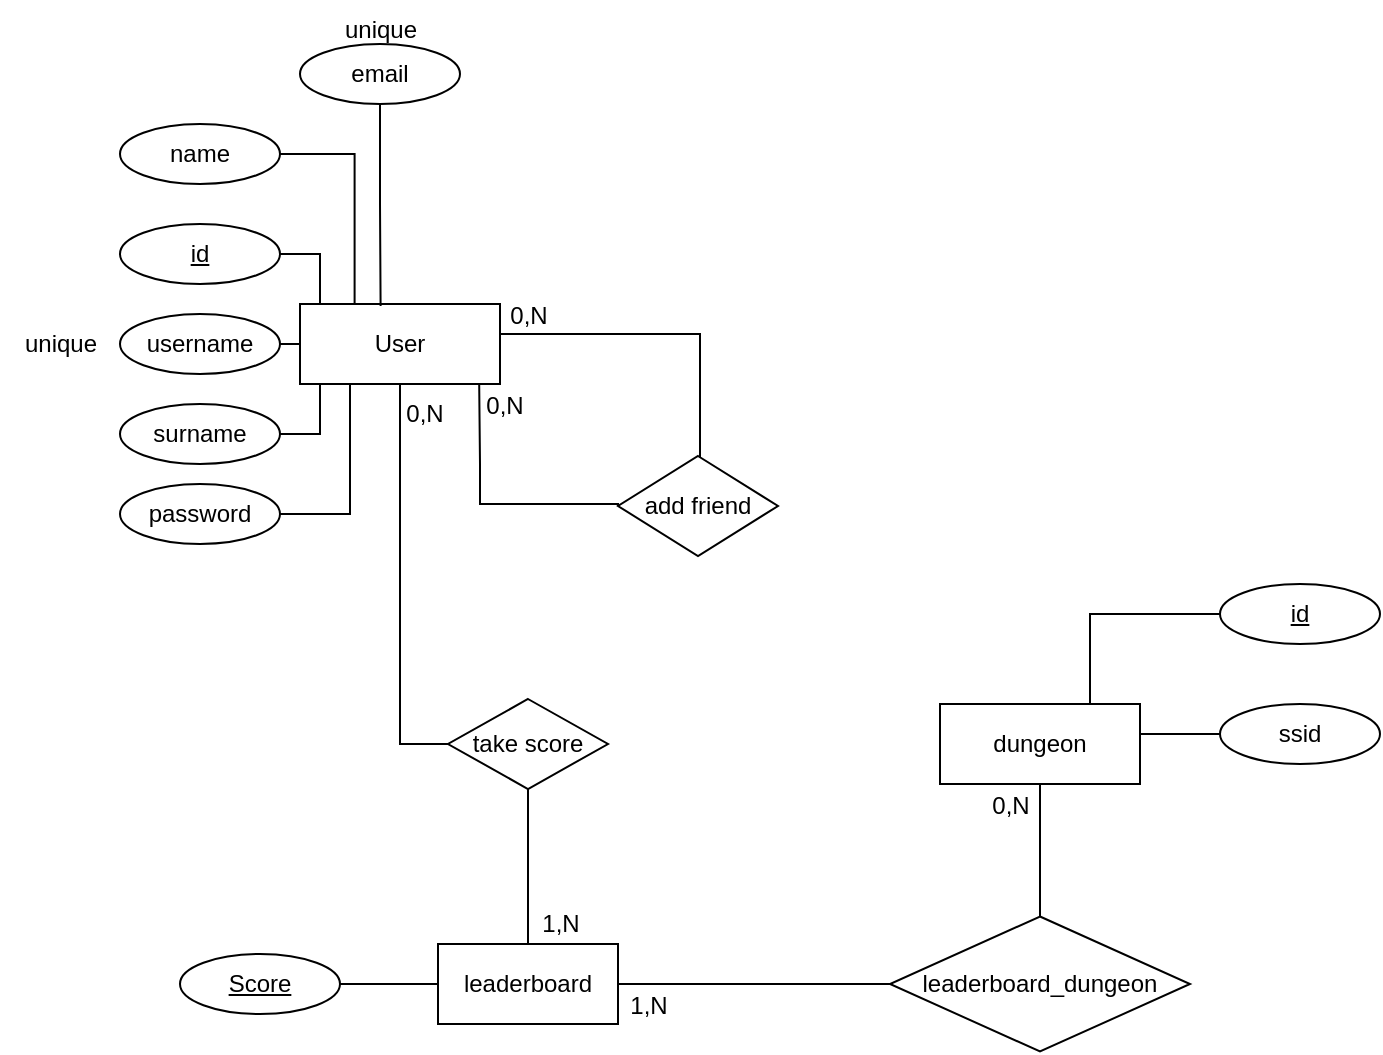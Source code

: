 <mxfile version="26.0.6">
  <diagram id="R2lEEEUBdFMjLlhIrx00" name="Page-1">
    <mxGraphModel dx="1674" dy="916" grid="1" gridSize="10" guides="1" tooltips="1" connect="1" arrows="1" fold="1" page="1" pageScale="1" pageWidth="850" pageHeight="1100" background="none" math="0" shadow="0" extFonts="Permanent Marker^https://fonts.googleapis.com/css?family=Permanent+Marker">
      <root>
        <mxCell id="0" />
        <mxCell id="1" parent="0" />
        <mxCell id="zRT3j66zrKLXkPg_bXtF-7" style="edgeStyle=orthogonalEdgeStyle;rounded=0;orthogonalLoop=1;jettySize=auto;html=1;endArrow=none;endFill=0;entryX=0;entryY=0.5;entryDx=0;entryDy=0;" parent="1" source="YGZLaBeO1jee29N05eSP-2" target="zRT3j66zrKLXkPg_bXtF-8" edge="1">
          <mxGeometry relative="1" as="geometry">
            <mxPoint x="210" y="410" as="targetPoint" />
          </mxGeometry>
        </mxCell>
        <mxCell id="YGZLaBeO1jee29N05eSP-2" value="User" style="whiteSpace=wrap;html=1;align=center;" parent="1" vertex="1">
          <mxGeometry x="160" y="170" width="100" height="40" as="geometry" />
        </mxCell>
        <mxCell id="YGZLaBeO1jee29N05eSP-3" value="name" style="ellipse;whiteSpace=wrap;html=1;align=center;" parent="1" vertex="1">
          <mxGeometry x="70" y="80" width="80" height="30" as="geometry" />
        </mxCell>
        <mxCell id="YGZLaBeO1jee29N05eSP-4" style="edgeStyle=orthogonalEdgeStyle;rounded=0;orthogonalLoop=1;jettySize=auto;html=1;entryX=0;entryY=0.5;entryDx=0;entryDy=0;endArrow=none;endFill=0;exitX=1;exitY=0.5;exitDx=0;exitDy=0;" parent="1" source="YGZLaBeO1jee29N05eSP-10" target="YGZLaBeO1jee29N05eSP-2" edge="1">
          <mxGeometry relative="1" as="geometry">
            <mxPoint x="350" y="204.0" as="sourcePoint" />
            <mxPoint x="260" y="200" as="targetPoint" />
          </mxGeometry>
        </mxCell>
        <mxCell id="YGZLaBeO1jee29N05eSP-5" style="edgeStyle=orthogonalEdgeStyle;rounded=0;orthogonalLoop=1;jettySize=auto;html=1;endArrow=none;endFill=0;" parent="1" source="YGZLaBeO1jee29N05eSP-6" edge="1">
          <mxGeometry relative="1" as="geometry">
            <mxPoint x="170" y="210" as="targetPoint" />
            <Array as="points">
              <mxPoint x="170" y="235" />
              <mxPoint x="170" y="210" />
            </Array>
          </mxGeometry>
        </mxCell>
        <mxCell id="YGZLaBeO1jee29N05eSP-6" value="surname" style="ellipse;whiteSpace=wrap;html=1;align=center;" parent="1" vertex="1">
          <mxGeometry x="70" y="220" width="80" height="30" as="geometry" />
        </mxCell>
        <mxCell id="YGZLaBeO1jee29N05eSP-7" style="edgeStyle=orthogonalEdgeStyle;rounded=0;orthogonalLoop=1;jettySize=auto;html=1;entryX=0;entryY=0;entryDx=0;entryDy=0;endArrow=none;endFill=0;" parent="1" source="YGZLaBeO1jee29N05eSP-8" target="YGZLaBeO1jee29N05eSP-2" edge="1">
          <mxGeometry relative="1" as="geometry">
            <Array as="points">
              <mxPoint x="170" y="145" />
              <mxPoint x="170" y="170" />
            </Array>
          </mxGeometry>
        </mxCell>
        <mxCell id="YGZLaBeO1jee29N05eSP-8" value="id" style="ellipse;whiteSpace=wrap;html=1;align=center;fontStyle=4;" parent="1" vertex="1">
          <mxGeometry x="70" y="130" width="80" height="30" as="geometry" />
        </mxCell>
        <mxCell id="YGZLaBeO1jee29N05eSP-10" value="username" style="ellipse;whiteSpace=wrap;html=1;align=center;" parent="1" vertex="1">
          <mxGeometry x="70" y="175" width="80" height="30" as="geometry" />
        </mxCell>
        <mxCell id="YGZLaBeO1jee29N05eSP-11" value="password" style="ellipse;whiteSpace=wrap;html=1;align=center;" parent="1" vertex="1">
          <mxGeometry x="70" y="260" width="80" height="30" as="geometry" />
        </mxCell>
        <mxCell id="YGZLaBeO1jee29N05eSP-12" style="edgeStyle=orthogonalEdgeStyle;rounded=0;orthogonalLoop=1;jettySize=auto;html=1;endArrow=none;endFill=0;exitX=1;exitY=0.5;exitDx=0;exitDy=0;entryX=0.25;entryY=1;entryDx=0;entryDy=0;" parent="1" source="YGZLaBeO1jee29N05eSP-11" target="YGZLaBeO1jee29N05eSP-2" edge="1">
          <mxGeometry relative="1" as="geometry">
            <mxPoint x="360" y="210" as="sourcePoint" />
            <mxPoint x="180" y="210" as="targetPoint" />
            <Array as="points">
              <mxPoint x="185" y="275" />
            </Array>
          </mxGeometry>
        </mxCell>
        <mxCell id="YGZLaBeO1jee29N05eSP-13" value="0,N" style="text;html=1;align=center;verticalAlign=middle;resizable=0;points=[];autosize=1;strokeColor=none;fillColor=none;" parent="1" vertex="1">
          <mxGeometry x="254" y="161" width="40" height="30" as="geometry" />
        </mxCell>
        <mxCell id="YGZLaBeO1jee29N05eSP-14" value="unique" style="text;html=1;align=center;verticalAlign=middle;resizable=0;points=[];autosize=1;strokeColor=none;fillColor=none;" parent="1" vertex="1">
          <mxGeometry x="10" y="175" width="60" height="30" as="geometry" />
        </mxCell>
        <mxCell id="YGZLaBeO1jee29N05eSP-15" value="email" style="ellipse;whiteSpace=wrap;html=1;align=center;" parent="1" vertex="1">
          <mxGeometry x="160" y="40" width="80" height="30" as="geometry" />
        </mxCell>
        <mxCell id="YGZLaBeO1jee29N05eSP-17" value="unique" style="text;html=1;align=center;verticalAlign=middle;resizable=0;points=[];autosize=1;strokeColor=none;fillColor=none;" parent="1" vertex="1">
          <mxGeometry x="170" y="18" width="60" height="30" as="geometry" />
        </mxCell>
        <mxCell id="YGZLaBeO1jee29N05eSP-18" value="&lt;u&gt;Score&lt;/u&gt;" style="ellipse;whiteSpace=wrap;html=1;align=center;" parent="1" vertex="1">
          <mxGeometry x="100" y="495" width="80" height="30" as="geometry" />
        </mxCell>
        <mxCell id="YGZLaBeO1jee29N05eSP-22" value="add friend" style="rhombus;whiteSpace=wrap;html=1;" parent="1" vertex="1">
          <mxGeometry x="319" y="246" width="80" height="50" as="geometry" />
        </mxCell>
        <mxCell id="YGZLaBeO1jee29N05eSP-24" style="edgeStyle=orthogonalEdgeStyle;rounded=0;orthogonalLoop=1;jettySize=auto;html=1;entryX=0.896;entryY=1.01;entryDx=0;entryDy=0;entryPerimeter=0;endArrow=none;endFill=0;exitX=0;exitY=0.5;exitDx=0;exitDy=0;" parent="1" source="YGZLaBeO1jee29N05eSP-22" target="YGZLaBeO1jee29N05eSP-2" edge="1">
          <mxGeometry relative="1" as="geometry">
            <Array as="points">
              <mxPoint x="250" y="270" />
              <mxPoint x="250" y="250" />
              <mxPoint x="250" y="250" />
            </Array>
          </mxGeometry>
        </mxCell>
        <mxCell id="YGZLaBeO1jee29N05eSP-25" style="edgeStyle=orthogonalEdgeStyle;rounded=0;orthogonalLoop=1;jettySize=auto;html=1;entryX=1;entryY=0.5;entryDx=0;entryDy=0;endArrow=none;endFill=0;" parent="1" source="YGZLaBeO1jee29N05eSP-22" target="YGZLaBeO1jee29N05eSP-2" edge="1">
          <mxGeometry relative="1" as="geometry">
            <Array as="points">
              <mxPoint x="360" y="185" />
              <mxPoint x="260" y="185" />
            </Array>
          </mxGeometry>
        </mxCell>
        <mxCell id="bnf2ZIn5TdCLEWTEawxb-2" value="0,N" style="text;html=1;align=center;verticalAlign=middle;resizable=0;points=[];autosize=1;strokeColor=none;fillColor=none;" parent="1" vertex="1">
          <mxGeometry x="242" y="206" width="40" height="30" as="geometry" />
        </mxCell>
        <mxCell id="bnf2ZIn5TdCLEWTEawxb-3" style="edgeStyle=orthogonalEdgeStyle;rounded=0;orthogonalLoop=1;jettySize=auto;html=1;entryX=0.273;entryY=0.009;entryDx=0;entryDy=0;entryPerimeter=0;endArrow=none;endFill=0;" parent="1" source="YGZLaBeO1jee29N05eSP-3" target="YGZLaBeO1jee29N05eSP-2" edge="1">
          <mxGeometry relative="1" as="geometry" />
        </mxCell>
        <mxCell id="bnf2ZIn5TdCLEWTEawxb-4" style="edgeStyle=orthogonalEdgeStyle;rounded=0;orthogonalLoop=1;jettySize=auto;html=1;entryX=0.403;entryY=0.024;entryDx=0;entryDy=0;entryPerimeter=0;endArrow=none;endFill=0;" parent="1" source="YGZLaBeO1jee29N05eSP-15" target="YGZLaBeO1jee29N05eSP-2" edge="1">
          <mxGeometry relative="1" as="geometry">
            <Array as="points" />
          </mxGeometry>
        </mxCell>
        <mxCell id="zRT3j66zrKLXkPg_bXtF-13" style="edgeStyle=orthogonalEdgeStyle;rounded=0;orthogonalLoop=1;jettySize=auto;html=1;entryX=0.5;entryY=0;entryDx=0;entryDy=0;endArrow=none;endFill=0;" parent="1" source="zRT3j66zrKLXkPg_bXtF-1" target="zRT3j66zrKLXkPg_bXtF-12" edge="1">
          <mxGeometry relative="1" as="geometry" />
        </mxCell>
        <mxCell id="zRT3j66zrKLXkPg_bXtF-1" value="dungeon" style="whiteSpace=wrap;html=1;" parent="1" vertex="1">
          <mxGeometry x="480" y="370" width="100" height="40" as="geometry" />
        </mxCell>
        <mxCell id="zRT3j66zrKLXkPg_bXtF-2" value="ssid" style="ellipse;whiteSpace=wrap;html=1;align=center;" parent="1" vertex="1">
          <mxGeometry x="620" y="370" width="80" height="30" as="geometry" />
        </mxCell>
        <mxCell id="zRT3j66zrKLXkPg_bXtF-6" style="edgeStyle=orthogonalEdgeStyle;rounded=0;orthogonalLoop=1;jettySize=auto;html=1;entryX=0.75;entryY=0;entryDx=0;entryDy=0;endArrow=none;endFill=0;" parent="1" source="zRT3j66zrKLXkPg_bXtF-4" target="zRT3j66zrKLXkPg_bXtF-1" edge="1">
          <mxGeometry relative="1" as="geometry" />
        </mxCell>
        <mxCell id="zRT3j66zrKLXkPg_bXtF-4" value="&lt;u&gt;id&lt;/u&gt;" style="ellipse;whiteSpace=wrap;html=1;align=center;" parent="1" vertex="1">
          <mxGeometry x="620" y="310" width="80" height="30" as="geometry" />
        </mxCell>
        <mxCell id="zRT3j66zrKLXkPg_bXtF-5" style="edgeStyle=orthogonalEdgeStyle;rounded=0;orthogonalLoop=1;jettySize=auto;html=1;entryX=1;entryY=0;entryDx=0;entryDy=0;endArrow=none;endFill=0;" parent="1" source="zRT3j66zrKLXkPg_bXtF-2" target="zRT3j66zrKLXkPg_bXtF-1" edge="1">
          <mxGeometry relative="1" as="geometry">
            <Array as="points">
              <mxPoint x="580" y="385" />
            </Array>
          </mxGeometry>
        </mxCell>
        <mxCell id="zRT3j66zrKLXkPg_bXtF-8" value="take score" style="rhombus;whiteSpace=wrap;html=1;" parent="1" vertex="1">
          <mxGeometry x="234" y="367.5" width="80" height="45" as="geometry" />
        </mxCell>
        <mxCell id="zRT3j66zrKLXkPg_bXtF-10" style="edgeStyle=orthogonalEdgeStyle;rounded=0;orthogonalLoop=1;jettySize=auto;html=1;endArrow=none;endFill=0;" parent="1" source="zRT3j66zrKLXkPg_bXtF-9" target="YGZLaBeO1jee29N05eSP-18" edge="1">
          <mxGeometry relative="1" as="geometry" />
        </mxCell>
        <mxCell id="zRT3j66zrKLXkPg_bXtF-14" style="edgeStyle=orthogonalEdgeStyle;rounded=0;orthogonalLoop=1;jettySize=auto;html=1;endArrow=none;endFill=0;entryX=0;entryY=0.5;entryDx=0;entryDy=0;" parent="1" source="zRT3j66zrKLXkPg_bXtF-9" target="zRT3j66zrKLXkPg_bXtF-12" edge="1">
          <mxGeometry relative="1" as="geometry">
            <mxPoint x="450" y="510" as="targetPoint" />
          </mxGeometry>
        </mxCell>
        <mxCell id="zRT3j66zrKLXkPg_bXtF-9" value="leaderboard" style="whiteSpace=wrap;html=1;" parent="1" vertex="1">
          <mxGeometry x="229" y="490" width="90" height="40" as="geometry" />
        </mxCell>
        <mxCell id="zRT3j66zrKLXkPg_bXtF-11" style="edgeStyle=orthogonalEdgeStyle;rounded=0;orthogonalLoop=1;jettySize=auto;html=1;entryX=0.5;entryY=0;entryDx=0;entryDy=0;endArrow=none;endFill=0;" parent="1" source="zRT3j66zrKLXkPg_bXtF-8" target="zRT3j66zrKLXkPg_bXtF-9" edge="1">
          <mxGeometry relative="1" as="geometry" />
        </mxCell>
        <mxCell id="zRT3j66zrKLXkPg_bXtF-12" value="leaderboard_dungeon" style="rhombus;whiteSpace=wrap;html=1;" parent="1" vertex="1">
          <mxGeometry x="455" y="476.25" width="150" height="67.5" as="geometry" />
        </mxCell>
        <mxCell id="zRT3j66zrKLXkPg_bXtF-15" value="0,N" style="text;html=1;align=center;verticalAlign=middle;resizable=0;points=[];autosize=1;strokeColor=none;fillColor=none;" parent="1" vertex="1">
          <mxGeometry x="202" y="210" width="40" height="30" as="geometry" />
        </mxCell>
        <mxCell id="zRT3j66zrKLXkPg_bXtF-16" value="1&lt;span style=&quot;background-color: transparent; color: light-dark(rgb(0, 0, 0), rgb(255, 255, 255));&quot;&gt;,N&lt;/span&gt;" style="text;html=1;align=center;verticalAlign=middle;resizable=0;points=[];autosize=1;strokeColor=none;fillColor=none;" parent="1" vertex="1">
          <mxGeometry x="270" y="465" width="40" height="30" as="geometry" />
        </mxCell>
        <mxCell id="zRT3j66zrKLXkPg_bXtF-17" value="1,N" style="text;html=1;align=center;verticalAlign=middle;resizable=0;points=[];autosize=1;strokeColor=none;fillColor=none;" parent="1" vertex="1">
          <mxGeometry x="314" y="506" width="40" height="30" as="geometry" />
        </mxCell>
        <mxCell id="zRT3j66zrKLXkPg_bXtF-18" value="0,N" style="text;html=1;align=center;verticalAlign=middle;resizable=0;points=[];autosize=1;strokeColor=none;fillColor=none;" parent="1" vertex="1">
          <mxGeometry x="495" y="406" width="40" height="30" as="geometry" />
        </mxCell>
      </root>
    </mxGraphModel>
  </diagram>
</mxfile>
